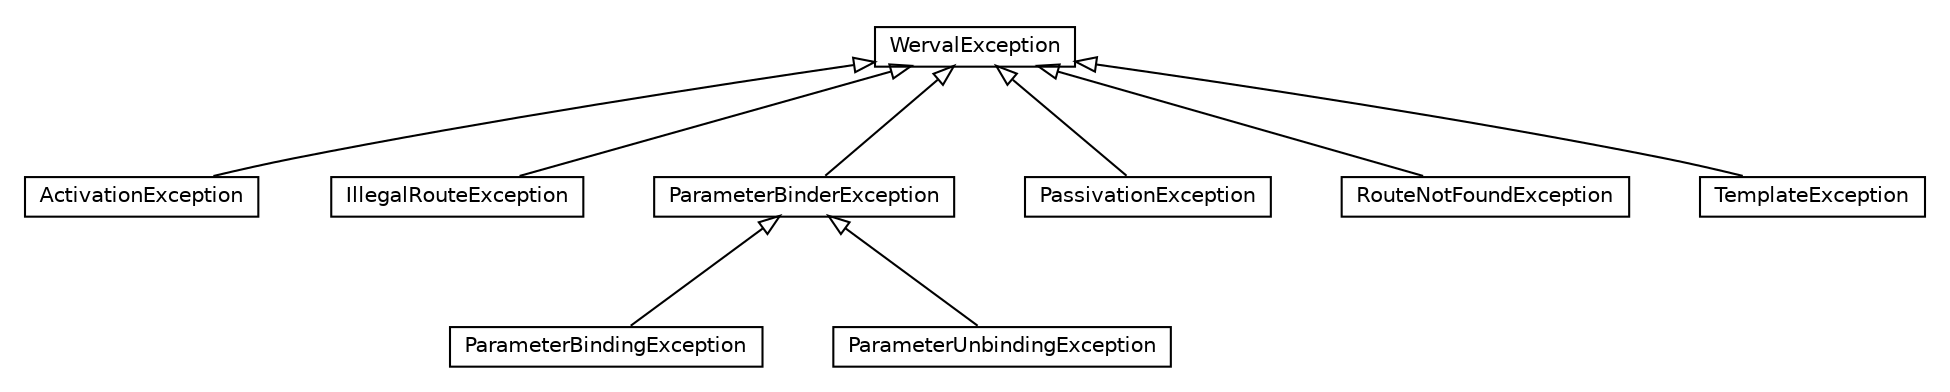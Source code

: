 #!/usr/local/bin/dot
#
# Class diagram 
# Generated by UMLGraph version R5_6-24-gf6e263 (http://www.umlgraph.org/)
#

digraph G {
	edge [fontname="Helvetica",fontsize=10,labelfontname="Helvetica",labelfontsize=10];
	node [fontname="Helvetica",fontsize=10,shape=plaintext];
	nodesep=0.25;
	ranksep=0.5;
	// io.werval.api.exceptions.ActivationException
	c793 [label=<<table title="io.werval.api.exceptions.ActivationException" border="0" cellborder="1" cellspacing="0" cellpadding="2" port="p" href="./ActivationException.html">
		<tr><td><table border="0" cellspacing="0" cellpadding="1">
<tr><td align="center" balign="center"> ActivationException </td></tr>
		</table></td></tr>
		</table>>, URL="./ActivationException.html", fontname="Helvetica", fontcolor="black", fontsize=10.0];
	// io.werval.api.exceptions.IllegalRouteException
	c794 [label=<<table title="io.werval.api.exceptions.IllegalRouteException" border="0" cellborder="1" cellspacing="0" cellpadding="2" port="p" href="./IllegalRouteException.html">
		<tr><td><table border="0" cellspacing="0" cellpadding="1">
<tr><td align="center" balign="center"> IllegalRouteException </td></tr>
		</table></td></tr>
		</table>>, URL="./IllegalRouteException.html", fontname="Helvetica", fontcolor="black", fontsize=10.0];
	// io.werval.api.exceptions.ParameterBinderException
	c795 [label=<<table title="io.werval.api.exceptions.ParameterBinderException" border="0" cellborder="1" cellspacing="0" cellpadding="2" port="p" href="./ParameterBinderException.html">
		<tr><td><table border="0" cellspacing="0" cellpadding="1">
<tr><td align="center" balign="center"> ParameterBinderException </td></tr>
		</table></td></tr>
		</table>>, URL="./ParameterBinderException.html", fontname="Helvetica", fontcolor="black", fontsize=10.0];
	// io.werval.api.exceptions.ParameterBindingException
	c796 [label=<<table title="io.werval.api.exceptions.ParameterBindingException" border="0" cellborder="1" cellspacing="0" cellpadding="2" port="p" href="./ParameterBindingException.html">
		<tr><td><table border="0" cellspacing="0" cellpadding="1">
<tr><td align="center" balign="center"> ParameterBindingException </td></tr>
		</table></td></tr>
		</table>>, URL="./ParameterBindingException.html", fontname="Helvetica", fontcolor="black", fontsize=10.0];
	// io.werval.api.exceptions.ParameterUnbindingException
	c797 [label=<<table title="io.werval.api.exceptions.ParameterUnbindingException" border="0" cellborder="1" cellspacing="0" cellpadding="2" port="p" href="./ParameterUnbindingException.html">
		<tr><td><table border="0" cellspacing="0" cellpadding="1">
<tr><td align="center" balign="center"> ParameterUnbindingException </td></tr>
		</table></td></tr>
		</table>>, URL="./ParameterUnbindingException.html", fontname="Helvetica", fontcolor="black", fontsize=10.0];
	// io.werval.api.exceptions.PassivationException
	c798 [label=<<table title="io.werval.api.exceptions.PassivationException" border="0" cellborder="1" cellspacing="0" cellpadding="2" port="p" href="./PassivationException.html">
		<tr><td><table border="0" cellspacing="0" cellpadding="1">
<tr><td align="center" balign="center"> PassivationException </td></tr>
		</table></td></tr>
		</table>>, URL="./PassivationException.html", fontname="Helvetica", fontcolor="black", fontsize=10.0];
	// io.werval.api.exceptions.RouteNotFoundException
	c799 [label=<<table title="io.werval.api.exceptions.RouteNotFoundException" border="0" cellborder="1" cellspacing="0" cellpadding="2" port="p" href="./RouteNotFoundException.html">
		<tr><td><table border="0" cellspacing="0" cellpadding="1">
<tr><td align="center" balign="center"> RouteNotFoundException </td></tr>
		</table></td></tr>
		</table>>, URL="./RouteNotFoundException.html", fontname="Helvetica", fontcolor="black", fontsize=10.0];
	// io.werval.api.exceptions.TemplateException
	c800 [label=<<table title="io.werval.api.exceptions.TemplateException" border="0" cellborder="1" cellspacing="0" cellpadding="2" port="p" href="./TemplateException.html">
		<tr><td><table border="0" cellspacing="0" cellpadding="1">
<tr><td align="center" balign="center"> TemplateException </td></tr>
		</table></td></tr>
		</table>>, URL="./TemplateException.html", fontname="Helvetica", fontcolor="black", fontsize=10.0];
	// io.werval.api.exceptions.WervalException
	c801 [label=<<table title="io.werval.api.exceptions.WervalException" border="0" cellborder="1" cellspacing="0" cellpadding="2" port="p" href="./WervalException.html">
		<tr><td><table border="0" cellspacing="0" cellpadding="1">
<tr><td align="center" balign="center"> WervalException </td></tr>
		</table></td></tr>
		</table>>, URL="./WervalException.html", fontname="Helvetica", fontcolor="black", fontsize=10.0];
	//io.werval.api.exceptions.ActivationException extends io.werval.api.exceptions.WervalException
	c801:p -> c793:p [dir=back,arrowtail=empty];
	//io.werval.api.exceptions.IllegalRouteException extends io.werval.api.exceptions.WervalException
	c801:p -> c794:p [dir=back,arrowtail=empty];
	//io.werval.api.exceptions.ParameterBinderException extends io.werval.api.exceptions.WervalException
	c801:p -> c795:p [dir=back,arrowtail=empty];
	//io.werval.api.exceptions.ParameterBindingException extends io.werval.api.exceptions.ParameterBinderException
	c795:p -> c796:p [dir=back,arrowtail=empty];
	//io.werval.api.exceptions.ParameterUnbindingException extends io.werval.api.exceptions.ParameterBinderException
	c795:p -> c797:p [dir=back,arrowtail=empty];
	//io.werval.api.exceptions.PassivationException extends io.werval.api.exceptions.WervalException
	c801:p -> c798:p [dir=back,arrowtail=empty];
	//io.werval.api.exceptions.RouteNotFoundException extends io.werval.api.exceptions.WervalException
	c801:p -> c799:p [dir=back,arrowtail=empty];
	//io.werval.api.exceptions.TemplateException extends io.werval.api.exceptions.WervalException
	c801:p -> c800:p [dir=back,arrowtail=empty];
}

